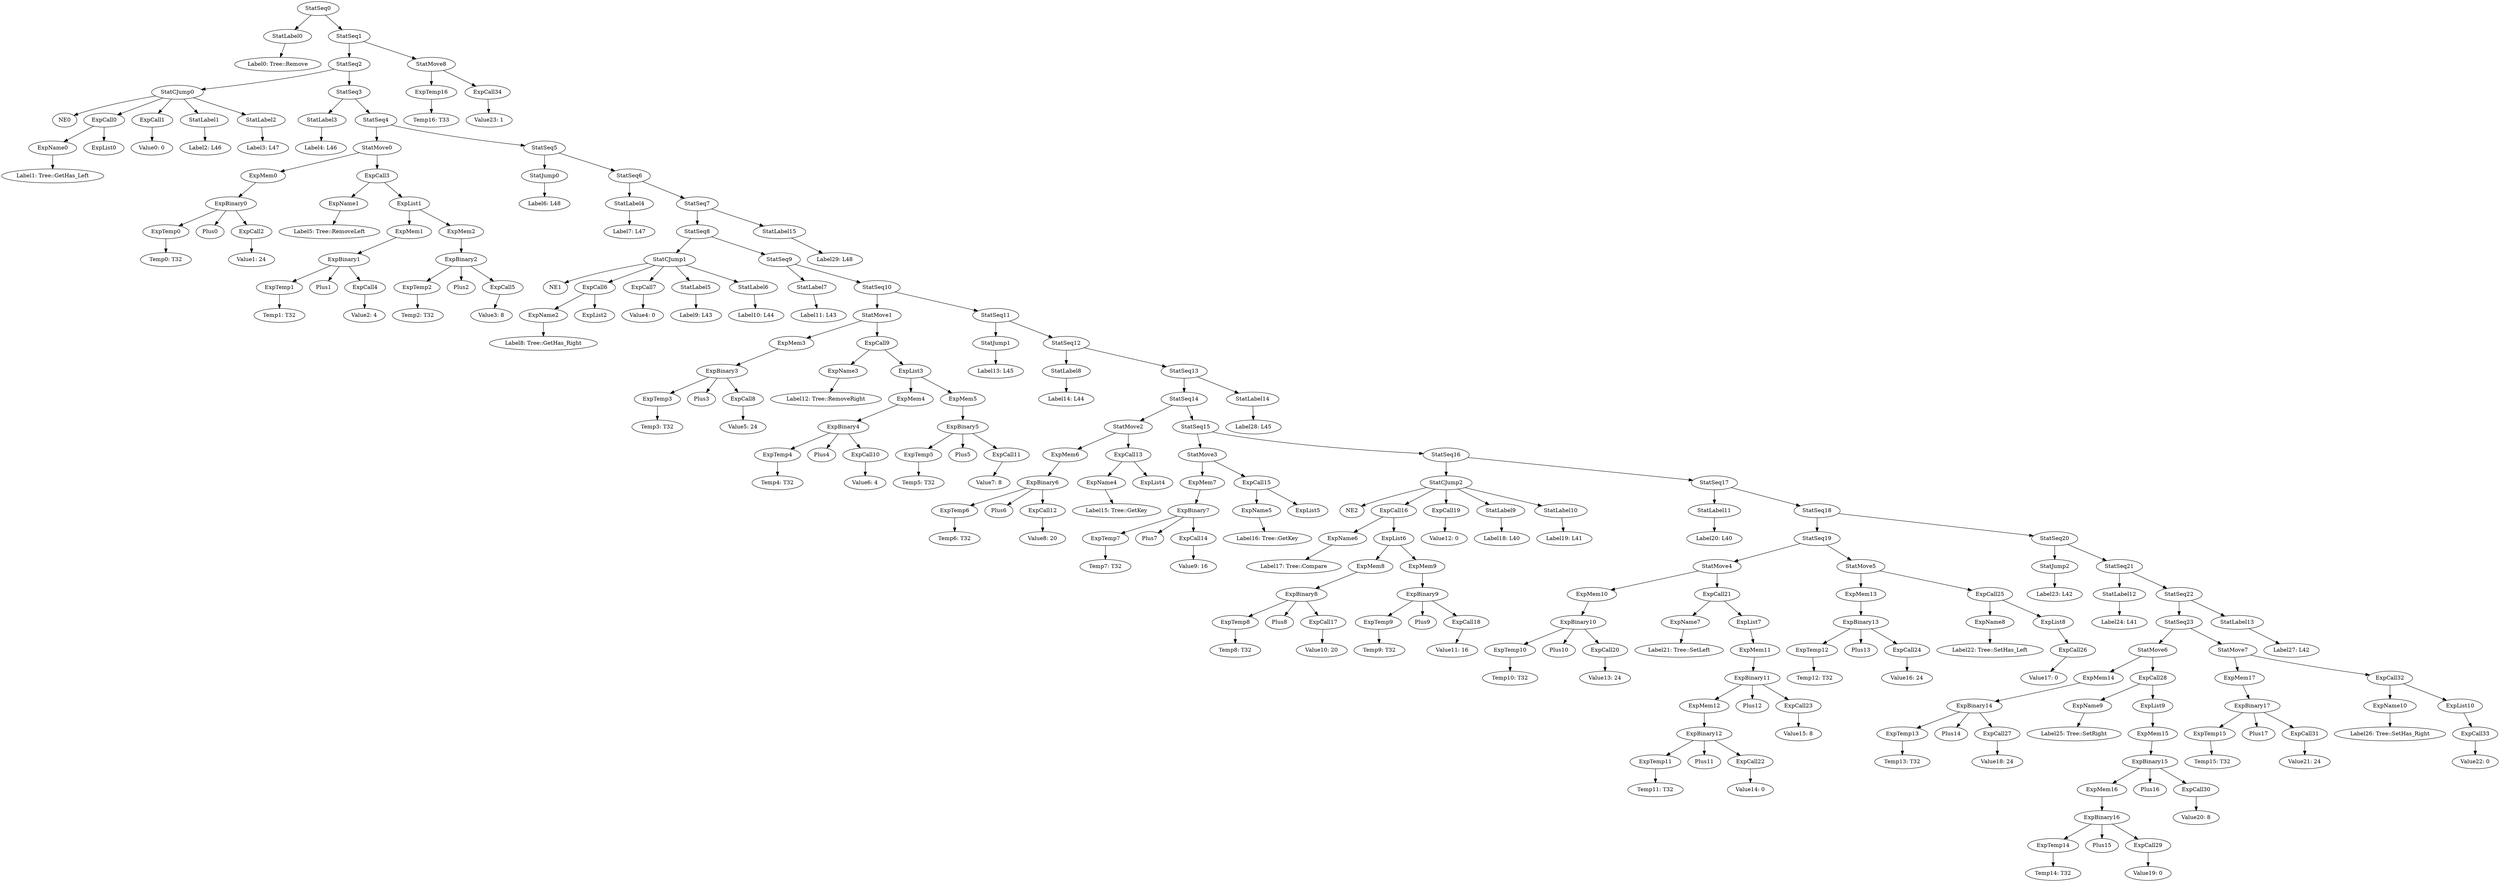 digraph {
	ordering = out;
	ExpCall34 -> "Value23: 1";
	StatLabel15 -> "Label29: L48";
	StatLabel14 -> "Label28: L45";
	StatLabel13 -> "Label27: L42";
	StatSeq22 -> StatSeq23;
	StatSeq22 -> StatLabel13;
	ExpList10 -> ExpCall33;
	ExpCall33 -> "Value22: 0";
	ExpCall32 -> ExpName10;
	ExpCall32 -> ExpList10;
	ExpName10 -> "Label26: Tree::SetHas_Right";
	StatMove7 -> ExpMem17;
	StatMove7 -> ExpCall32;
	ExpMem17 -> ExpBinary17;
	ExpCall31 -> "Value21: 24";
	ExpTemp15 -> "Temp15: T32";
	ExpCall30 -> "Value20: 8";
	ExpTemp14 -> "Temp14: T32";
	ExpCall28 -> ExpName9;
	ExpCall28 -> ExpList9;
	ExpName9 -> "Label25: Tree::SetRight";
	StatMove6 -> ExpMem14;
	StatMove6 -> ExpCall28;
	ExpMem14 -> ExpBinary14;
	ExpTemp13 -> "Temp13: T32";
	StatSeq21 -> StatLabel12;
	StatSeq21 -> StatSeq22;
	StatLabel12 -> "Label24: L41";
	StatSeq18 -> StatSeq19;
	StatSeq18 -> StatSeq20;
	ExpList8 -> ExpCall26;
	ExpBinary16 -> ExpTemp14;
	ExpBinary16 -> Plus15;
	ExpBinary16 -> ExpCall29;
	ExpCall26 -> "Value17: 0";
	ExpMem13 -> ExpBinary13;
	ExpCall24 -> "Value16: 24";
	StatSeq19 -> StatMove4;
	StatSeq19 -> StatMove5;
	ExpMem11 -> ExpBinary11;
	ExpCall23 -> "Value15: 8";
	ExpMem12 -> ExpBinary12;
	ExpTemp11 -> "Temp11: T32";
	ExpCall21 -> ExpName7;
	ExpCall21 -> ExpList7;
	ExpCall20 -> "Value13: 24";
	ExpBinary10 -> ExpTemp10;
	ExpBinary10 -> Plus10;
	ExpBinary10 -> ExpCall20;
	ExpMem3 -> ExpBinary3;
	StatMove8 -> ExpTemp16;
	StatMove8 -> ExpCall34;
	StatLabel7 -> "Label11: L43";
	ExpMem10 -> ExpBinary10;
	ExpTemp10 -> "Temp10: T32";
	ExpCall6 -> ExpName2;
	ExpCall6 -> ExpList2;
	ExpTemp12 -> "Temp12: T32";
	StatLabel6 -> "Label10: L44";
	ExpTemp3 -> "Temp3: T32";
	StatSeq8 -> StatCJump1;
	StatSeq8 -> StatSeq9;
	StatSeq6 -> StatLabel4;
	StatSeq6 -> StatSeq7;
	StatLabel8 -> "Label14: L44";
	ExpBinary17 -> ExpTemp15;
	ExpBinary17 -> Plus17;
	ExpBinary17 -> ExpCall31;
	ExpTemp5 -> "Temp5: T32";
	ExpBinary2 -> ExpTemp2;
	ExpBinary2 -> Plus2;
	ExpBinary2 -> ExpCall5;
	ExpMem5 -> ExpBinary5;
	ExpName1 -> "Label5: Tree::RemoveLeft";
	StatSeq10 -> StatMove1;
	StatSeq10 -> StatSeq11;
	StatSeq14 -> StatMove2;
	StatSeq14 -> StatSeq15;
	ExpCall1 -> "Value0: 0";
	ExpName7 -> "Label21: Tree::SetLeft";
	StatJump0 -> "Label6: L48";
	ExpCall27 -> "Value18: 24";
	StatSeq2 -> StatCJump0;
	StatSeq2 -> StatSeq3;
	StatSeq9 -> StatLabel7;
	StatSeq9 -> StatSeq10;
	ExpCall0 -> ExpName0;
	ExpCall0 -> ExpList0;
	ExpTemp2 -> "Temp2: T32";
	StatLabel11 -> "Label20: L40";
	StatSeq1 -> StatSeq2;
	StatSeq1 -> StatMove8;
	ExpMem2 -> ExpBinary2;
	StatLabel1 -> "Label2: L46";
	ExpName2 -> "Label8: Tree::GetHas_Right";
	ExpCall22 -> "Value14: 0";
	StatCJump1 -> NE1;
	StatCJump1 -> ExpCall6;
	StatCJump1 -> ExpCall7;
	StatCJump1 -> StatLabel5;
	StatCJump1 -> StatLabel6;
	ExpCall3 -> ExpName1;
	ExpCall3 -> ExpList1;
	ExpBinary1 -> ExpTemp1;
	ExpBinary1 -> Plus1;
	ExpBinary1 -> ExpCall4;
	ExpBinary4 -> ExpTemp4;
	ExpBinary4 -> Plus4;
	ExpBinary4 -> ExpCall10;
	ExpList1 -> ExpMem1;
	ExpList1 -> ExpMem2;
	ExpTemp1 -> "Temp1: T32";
	StatSeq0 -> StatLabel0;
	StatSeq0 -> StatSeq1;
	StatMove1 -> ExpMem3;
	StatMove1 -> ExpCall9;
	ExpBinary14 -> ExpTemp13;
	ExpBinary14 -> Plus14;
	ExpBinary14 -> ExpCall27;
	StatSeq5 -> StatJump0;
	StatSeq5 -> StatSeq6;
	StatLabel9 -> "Label18: L40";
	ExpName8 -> "Label22: Tree::SetHas_Left";
	StatLabel0 -> "Label0: Tree::Remove";
	StatSeq17 -> StatLabel11;
	StatSeq17 -> StatSeq18;
	StatCJump0 -> NE0;
	StatCJump0 -> ExpCall0;
	StatCJump0 -> ExpCall1;
	StatCJump0 -> StatLabel1;
	StatCJump0 -> StatLabel2;
	ExpName0 -> "Label1: Tree::GetHas_Left";
	ExpBinary12 -> ExpTemp11;
	ExpBinary12 -> Plus11;
	ExpBinary12 -> ExpCall22;
	ExpName5 -> "Label16: Tree::GetKey";
	StatSeq3 -> StatLabel3;
	StatSeq3 -> StatSeq4;
	ExpBinary3 -> ExpTemp3;
	ExpBinary3 -> Plus3;
	ExpBinary3 -> ExpCall8;
	StatLabel3 -> "Label4: L46";
	ExpMem7 -> ExpBinary7;
	StatSeq15 -> StatMove3;
	StatSeq15 -> StatSeq16;
	ExpBinary15 -> ExpMem16;
	ExpBinary15 -> Plus16;
	ExpBinary15 -> ExpCall30;
	ExpCall2 -> "Value1: 24";
	StatMove0 -> ExpMem0;
	StatMove0 -> ExpCall3;
	ExpTemp0 -> "Temp0: T32";
	ExpTemp7 -> "Temp7: T32";
	ExpBinary0 -> ExpTemp0;
	ExpBinary0 -> Plus0;
	ExpBinary0 -> ExpCall2;
	ExpMem0 -> ExpBinary0;
	ExpList9 -> ExpMem15;
	ExpCall18 -> "Value11: 16";
	ExpCall8 -> "Value5: 24";
	ExpCall5 -> "Value3: 8";
	ExpMem1 -> ExpBinary1;
	StatSeq13 -> StatSeq14;
	StatSeq13 -> StatLabel14;
	ExpMem9 -> ExpBinary9;
	ExpList7 -> ExpMem11;
	ExpName3 -> "Label12: Tree::RemoveRight";
	ExpCall9 -> ExpName3;
	ExpCall9 -> ExpList3;
	StatLabel5 -> "Label9: L43";
	ExpTemp4 -> "Temp4: T32";
	ExpCall10 -> "Value6: 4";
	ExpBinary11 -> ExpMem12;
	ExpBinary11 -> Plus12;
	ExpBinary11 -> ExpCall23;
	ExpMem4 -> ExpBinary4;
	ExpName4 -> "Label15: Tree::GetKey";
	ExpList3 -> ExpMem4;
	ExpList3 -> ExpMem5;
	ExpBinary5 -> ExpTemp5;
	ExpBinary5 -> Plus5;
	ExpBinary5 -> ExpCall11;
	StatSeq20 -> StatJump2;
	StatSeq20 -> StatSeq21;
	StatSeq11 -> StatJump1;
	StatSeq11 -> StatSeq12;
	ExpCall11 -> "Value7: 8";
	StatSeq4 -> StatMove0;
	StatSeq4 -> StatSeq5;
	StatJump1 -> "Label13: L45";
	StatSeq12 -> StatLabel8;
	StatSeq12 -> StatSeq13;
	ExpTemp6 -> "Temp6: T32";
	ExpMem16 -> ExpBinary16;
	ExpBinary6 -> ExpTemp6;
	ExpBinary6 -> Plus6;
	ExpBinary6 -> ExpCall12;
	StatMove5 -> ExpMem13;
	StatMove5 -> ExpCall25;
	StatMove4 -> ExpMem10;
	StatMove4 -> ExpCall21;
	StatLabel2 -> "Label3: L47";
	ExpCall12 -> "Value8: 20";
	ExpCall29 -> "Value19: 0";
	ExpMem6 -> ExpBinary6;
	ExpTemp16 -> "Temp16: T33";
	StatCJump2 -> NE2;
	StatCJump2 -> ExpCall16;
	StatCJump2 -> ExpCall19;
	StatCJump2 -> StatLabel9;
	StatCJump2 -> StatLabel10;
	ExpBinary13 -> ExpTemp12;
	ExpBinary13 -> Plus13;
	ExpBinary13 -> ExpCall24;
	StatMove2 -> ExpMem6;
	StatMove2 -> ExpCall13;
	ExpCall13 -> ExpName4;
	ExpCall13 -> ExpList4;
	ExpMem15 -> ExpBinary15;
	ExpTemp8 -> "Temp8: T32";
	ExpCall25 -> ExpName8;
	ExpCall25 -> ExpList8;
	ExpCall14 -> "Value9: 16";
	StatMove3 -> ExpMem7;
	StatMove3 -> ExpCall15;
	ExpCall15 -> ExpName5;
	ExpCall15 -> ExpList5;
	ExpName6 -> "Label17: Tree::Compare";
	StatSeq23 -> StatMove6;
	StatSeq23 -> StatMove7;
	StatLabel4 -> "Label7: L47";
	ExpCall16 -> ExpName6;
	ExpCall16 -> ExpList6;
	ExpBinary8 -> ExpTemp8;
	ExpBinary8 -> Plus8;
	ExpBinary8 -> ExpCall17;
	ExpCall17 -> "Value10: 20";
	ExpMem8 -> ExpBinary8;
	ExpList6 -> ExpMem8;
	ExpList6 -> ExpMem9;
	ExpCall4 -> "Value2: 4";
	ExpTemp9 -> "Temp9: T32";
	ExpBinary7 -> ExpTemp7;
	ExpBinary7 -> Plus7;
	ExpBinary7 -> ExpCall14;
	ExpBinary9 -> ExpTemp9;
	ExpBinary9 -> Plus9;
	ExpBinary9 -> ExpCall18;
	ExpCall7 -> "Value4: 0";
	ExpCall19 -> "Value12: 0";
	StatJump2 -> "Label23: L42";
	StatLabel10 -> "Label19: L41";
	StatSeq7 -> StatSeq8;
	StatSeq7 -> StatLabel15;
	StatSeq16 -> StatCJump2;
	StatSeq16 -> StatSeq17;
}

